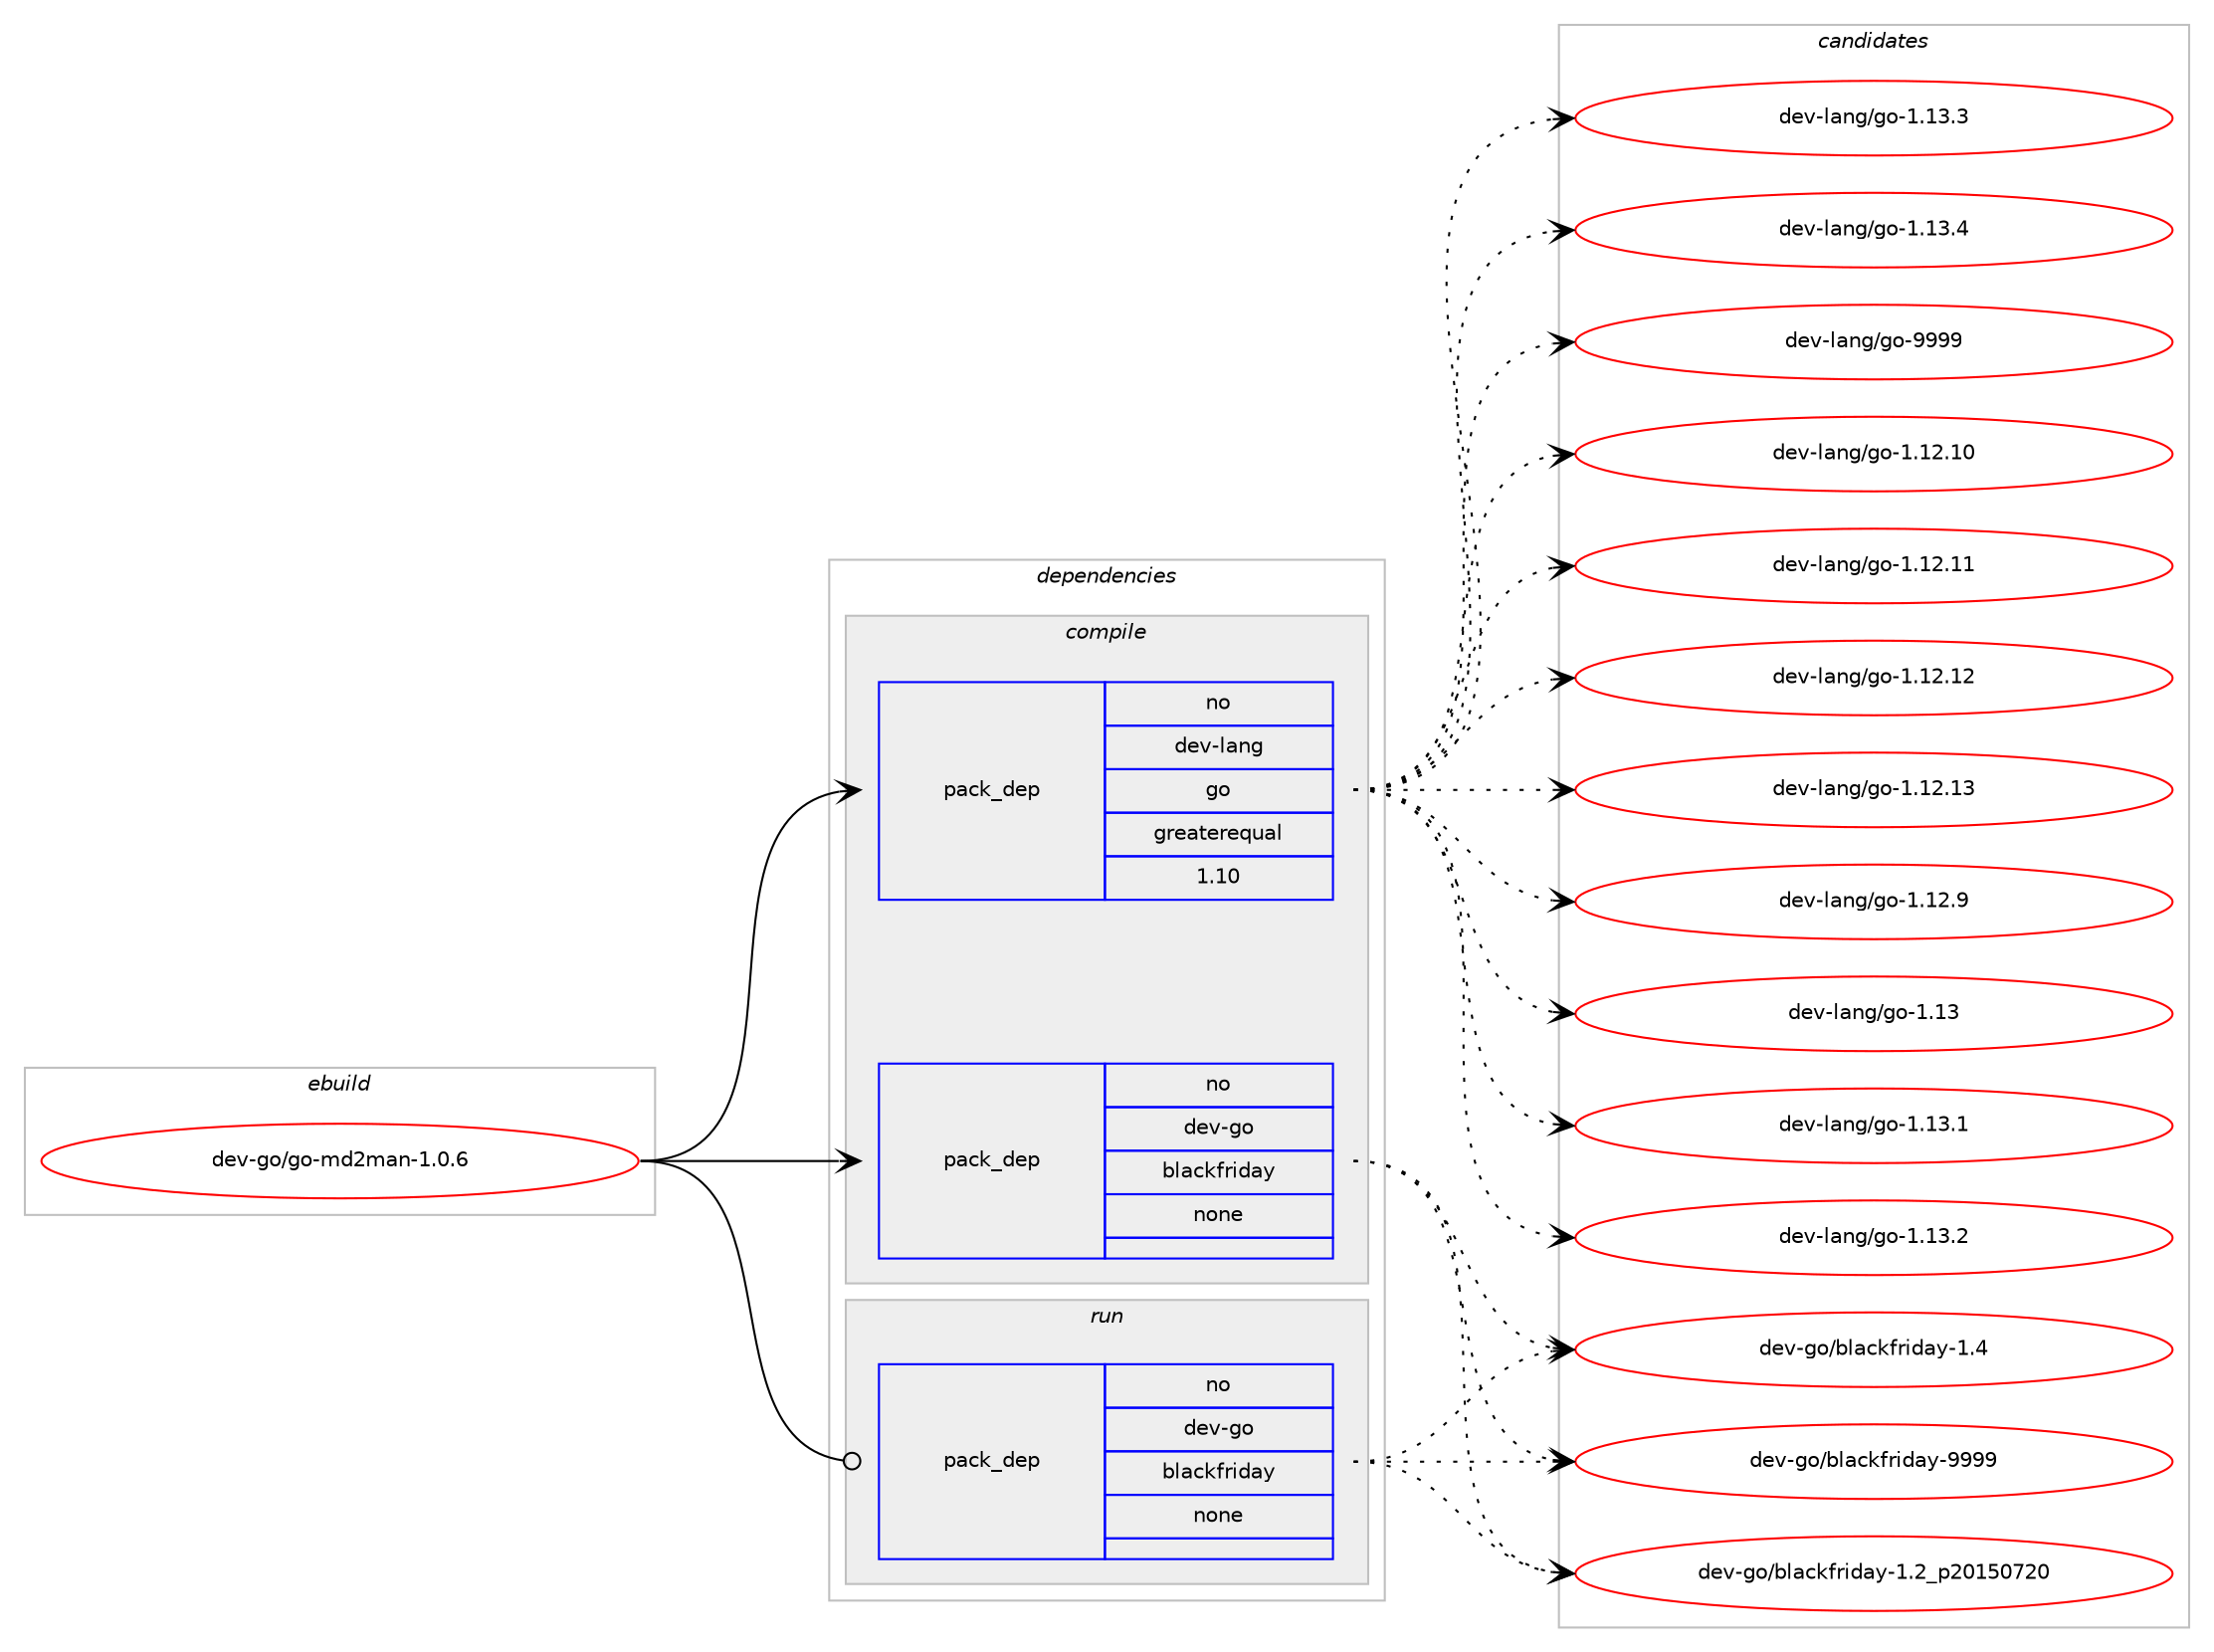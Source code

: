 digraph prolog {

# *************
# Graph options
# *************

newrank=true;
concentrate=true;
compound=true;
graph [rankdir=LR,fontname=Helvetica,fontsize=10,ranksep=1.5];#, ranksep=2.5, nodesep=0.2];
edge  [arrowhead=vee];
node  [fontname=Helvetica,fontsize=10];

# **********
# The ebuild
# **********

subgraph cluster_leftcol {
color=gray;
rank=same;
label=<<i>ebuild</i>>;
id [label="dev-go/go-md2man-1.0.6", color=red, width=4, href="../dev-go/go-md2man-1.0.6.svg"];
}

# ****************
# The dependencies
# ****************

subgraph cluster_midcol {
color=gray;
label=<<i>dependencies</i>>;
subgraph cluster_compile {
fillcolor="#eeeeee";
style=filled;
label=<<i>compile</i>>;
subgraph pack391078 {
dependency525485 [label=<<TABLE BORDER="0" CELLBORDER="1" CELLSPACING="0" CELLPADDING="4" WIDTH="220"><TR><TD ROWSPAN="6" CELLPADDING="30">pack_dep</TD></TR><TR><TD WIDTH="110">no</TD></TR><TR><TD>dev-go</TD></TR><TR><TD>blackfriday</TD></TR><TR><TD>none</TD></TR><TR><TD></TD></TR></TABLE>>, shape=none, color=blue];
}
id:e -> dependency525485:w [weight=20,style="solid",arrowhead="vee"];
subgraph pack391079 {
dependency525486 [label=<<TABLE BORDER="0" CELLBORDER="1" CELLSPACING="0" CELLPADDING="4" WIDTH="220"><TR><TD ROWSPAN="6" CELLPADDING="30">pack_dep</TD></TR><TR><TD WIDTH="110">no</TD></TR><TR><TD>dev-lang</TD></TR><TR><TD>go</TD></TR><TR><TD>greaterequal</TD></TR><TR><TD>1.10</TD></TR></TABLE>>, shape=none, color=blue];
}
id:e -> dependency525486:w [weight=20,style="solid",arrowhead="vee"];
}
subgraph cluster_compileandrun {
fillcolor="#eeeeee";
style=filled;
label=<<i>compile and run</i>>;
}
subgraph cluster_run {
fillcolor="#eeeeee";
style=filled;
label=<<i>run</i>>;
subgraph pack391080 {
dependency525487 [label=<<TABLE BORDER="0" CELLBORDER="1" CELLSPACING="0" CELLPADDING="4" WIDTH="220"><TR><TD ROWSPAN="6" CELLPADDING="30">pack_dep</TD></TR><TR><TD WIDTH="110">no</TD></TR><TR><TD>dev-go</TD></TR><TR><TD>blackfriday</TD></TR><TR><TD>none</TD></TR><TR><TD></TD></TR></TABLE>>, shape=none, color=blue];
}
id:e -> dependency525487:w [weight=20,style="solid",arrowhead="odot"];
}
}

# **************
# The candidates
# **************

subgraph cluster_choices {
rank=same;
color=gray;
label=<<i>candidates</i>>;

subgraph choice391078 {
color=black;
nodesep=1;
choice10010111845103111479810897991071021141051009712145494650951125048495348555048 [label="dev-go/blackfriday-1.2_p20150720", color=red, width=4,href="../dev-go/blackfriday-1.2_p20150720.svg"];
choice10010111845103111479810897991071021141051009712145494652 [label="dev-go/blackfriday-1.4", color=red, width=4,href="../dev-go/blackfriday-1.4.svg"];
choice1001011184510311147981089799107102114105100971214557575757 [label="dev-go/blackfriday-9999", color=red, width=4,href="../dev-go/blackfriday-9999.svg"];
dependency525485:e -> choice10010111845103111479810897991071021141051009712145494650951125048495348555048:w [style=dotted,weight="100"];
dependency525485:e -> choice10010111845103111479810897991071021141051009712145494652:w [style=dotted,weight="100"];
dependency525485:e -> choice1001011184510311147981089799107102114105100971214557575757:w [style=dotted,weight="100"];
}
subgraph choice391079 {
color=black;
nodesep=1;
choice1001011184510897110103471031114549464950464948 [label="dev-lang/go-1.12.10", color=red, width=4,href="../dev-lang/go-1.12.10.svg"];
choice1001011184510897110103471031114549464950464949 [label="dev-lang/go-1.12.11", color=red, width=4,href="../dev-lang/go-1.12.11.svg"];
choice1001011184510897110103471031114549464950464950 [label="dev-lang/go-1.12.12", color=red, width=4,href="../dev-lang/go-1.12.12.svg"];
choice1001011184510897110103471031114549464950464951 [label="dev-lang/go-1.12.13", color=red, width=4,href="../dev-lang/go-1.12.13.svg"];
choice10010111845108971101034710311145494649504657 [label="dev-lang/go-1.12.9", color=red, width=4,href="../dev-lang/go-1.12.9.svg"];
choice1001011184510897110103471031114549464951 [label="dev-lang/go-1.13", color=red, width=4,href="../dev-lang/go-1.13.svg"];
choice10010111845108971101034710311145494649514649 [label="dev-lang/go-1.13.1", color=red, width=4,href="../dev-lang/go-1.13.1.svg"];
choice10010111845108971101034710311145494649514650 [label="dev-lang/go-1.13.2", color=red, width=4,href="../dev-lang/go-1.13.2.svg"];
choice10010111845108971101034710311145494649514651 [label="dev-lang/go-1.13.3", color=red, width=4,href="../dev-lang/go-1.13.3.svg"];
choice10010111845108971101034710311145494649514652 [label="dev-lang/go-1.13.4", color=red, width=4,href="../dev-lang/go-1.13.4.svg"];
choice1001011184510897110103471031114557575757 [label="dev-lang/go-9999", color=red, width=4,href="../dev-lang/go-9999.svg"];
dependency525486:e -> choice1001011184510897110103471031114549464950464948:w [style=dotted,weight="100"];
dependency525486:e -> choice1001011184510897110103471031114549464950464949:w [style=dotted,weight="100"];
dependency525486:e -> choice1001011184510897110103471031114549464950464950:w [style=dotted,weight="100"];
dependency525486:e -> choice1001011184510897110103471031114549464950464951:w [style=dotted,weight="100"];
dependency525486:e -> choice10010111845108971101034710311145494649504657:w [style=dotted,weight="100"];
dependency525486:e -> choice1001011184510897110103471031114549464951:w [style=dotted,weight="100"];
dependency525486:e -> choice10010111845108971101034710311145494649514649:w [style=dotted,weight="100"];
dependency525486:e -> choice10010111845108971101034710311145494649514650:w [style=dotted,weight="100"];
dependency525486:e -> choice10010111845108971101034710311145494649514651:w [style=dotted,weight="100"];
dependency525486:e -> choice10010111845108971101034710311145494649514652:w [style=dotted,weight="100"];
dependency525486:e -> choice1001011184510897110103471031114557575757:w [style=dotted,weight="100"];
}
subgraph choice391080 {
color=black;
nodesep=1;
choice10010111845103111479810897991071021141051009712145494650951125048495348555048 [label="dev-go/blackfriday-1.2_p20150720", color=red, width=4,href="../dev-go/blackfriday-1.2_p20150720.svg"];
choice10010111845103111479810897991071021141051009712145494652 [label="dev-go/blackfriday-1.4", color=red, width=4,href="../dev-go/blackfriday-1.4.svg"];
choice1001011184510311147981089799107102114105100971214557575757 [label="dev-go/blackfriday-9999", color=red, width=4,href="../dev-go/blackfriday-9999.svg"];
dependency525487:e -> choice10010111845103111479810897991071021141051009712145494650951125048495348555048:w [style=dotted,weight="100"];
dependency525487:e -> choice10010111845103111479810897991071021141051009712145494652:w [style=dotted,weight="100"];
dependency525487:e -> choice1001011184510311147981089799107102114105100971214557575757:w [style=dotted,weight="100"];
}
}

}
